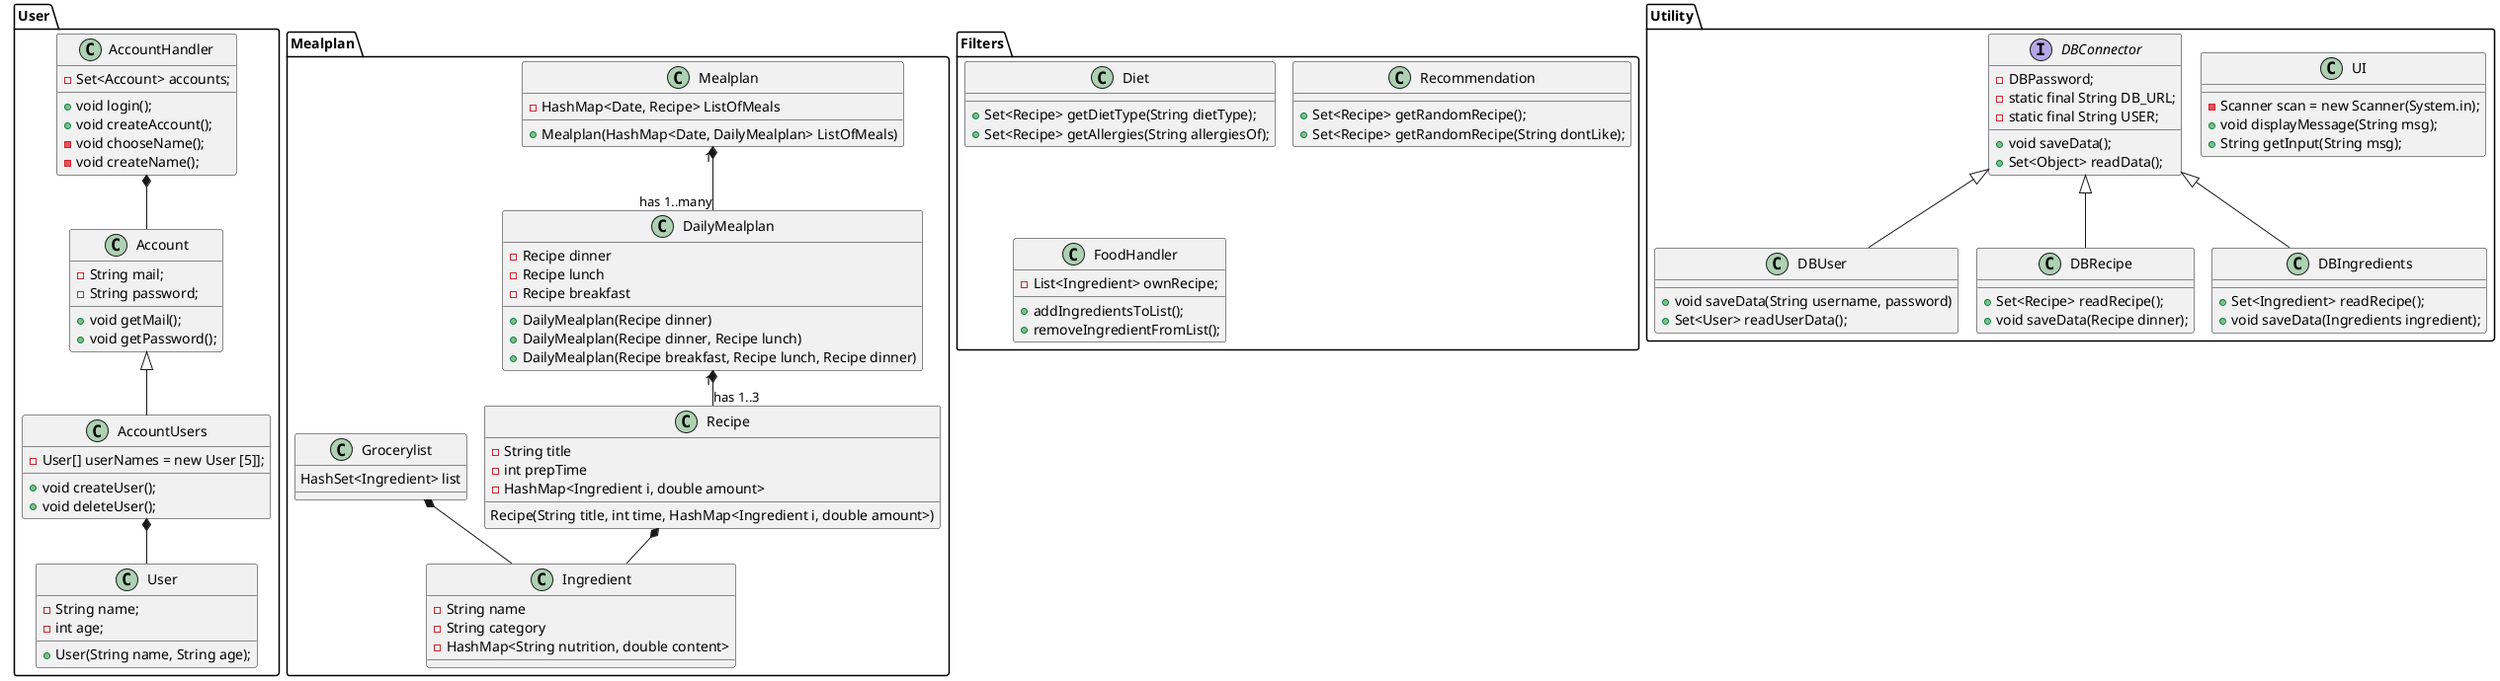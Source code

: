 @startuml
'https://plantuml.com/class-diagram
!pragma layout smetana

Package User{
class Account
class AccountUsers
class AccountHandler
class User

'Label on relations
Account <|-- AccountUsers
AccountHandler *-- Account
AccountUsers *-- User

'Methods and attributes
Account : - String mail;
Account : - String password;
Account : + void getMail();
Account : + void getPassword();

AccountUsers : - User[] userNames = new User [5]];
AccountUsers : + void createUser();
AccountUsers : + void deleteUser();

AccountHandler : + void login();
AccountHandler : + void createAccount();
AccountHandler : - Set<Account> accounts;
AccountHandler : - void chooseName();
AccountHandler : - void createName();

User : - String name;
User : - int age;
User : + User(String name, String age);

}

Package Mealplan{
class Mealplan
Mealplan : - HashMap<Date, Recipe> ListOfMeals
Mealplan : + Mealplan(HashMap<Date, DailyMealplan> ListOfMeals)

class DailyMealplan
DailyMealplan : - Recipe dinner
DailyMealplan : - Recipe lunch
DailyMealplan : - Recipe breakfast
DailyMealplan : + DailyMealplan(Recipe dinner)
DailyMealplan : + DailyMealplan(Recipe dinner, Recipe lunch)
DailyMealplan : + DailyMealplan(Recipe breakfast, Recipe lunch, Recipe dinner)

class Recipe
Recipe : - String title
Recipe : - int prepTime
Recipe : - HashMap<Ingredient i, double amount>
Recipe : Recipe(String title, int time, HashMap<Ingredient i, double amount>)

class Ingredient
Ingredient : - String name
Ingredient : - String category
Ingredient : - HashMap<String nutrition, double content>

class Grocerylist
Grocerylist : HashSet<Ingredient> list

'Label on relations
Mealplan "1" *-- "has 1..many" DailyMealplan
DailyMealplan "1" *-- "has 1..3" Recipe
Recipe *-- Ingredient
Grocerylist *-- Ingredient
}

Package Filters{
class Diet
'behøves felter vedr. diæt typer?
'Diet : - String lowCarb;
'Diet : - String keto;

Diet : + Set<Recipe> getDietType(String dietType);
Diet : + Set<Recipe> getAllergies(String allergiesOf);
'evt i fremtiden en liste hvor begge kriterier indgår

class Recommendation
Recommendation : + Set<Recipe> getRandomRecipe();
Recommendation : + Set<Recipe> getRandomRecipe(String dontLike);

class FoodHandler
FoodHandler : - List<Ingredient> ownRecipe;
FoodHandler : + addIngredientsToList();
FoodHandler : + removeIngredientFromList();

}



Package Utility{
'class IO
class UI
interface DBConnector
class DBUser
class DBRecipe
class DBIngredients


UI : - Scanner scan = new Scanner(System.in);
UI : + void displayMessage(String msg);
UI : + String getInput(String msg);

DBConnector : - DBPassword;
DBConnector : - static final String DB_URL;
DBConnector : - static final String USER;
DBConnector : + void saveData();
DBConnector : + Set<Object> readData();

DBUser : + void saveData(String username, password)
DBUser : + Set<User> readUserData();

DBRecipe : + Set<Recipe> readRecipe();
DBRecipe : + void saveData(Recipe dinner);

DBIngredients : + Set<Ingredient> readRecipe();
DBIngredients : + void saveData(Ingredients ingredient);

}


'Label on relations
DBConnector <|-- DBUser
DBConnector <|-- DBRecipe
DBConnector <|-- DBIngredients

'User *-- Grocerylist
'Recipe *-- Diet
'Recipe *-- DBConnector
'Ingredient *-- DBConnector
@enduml